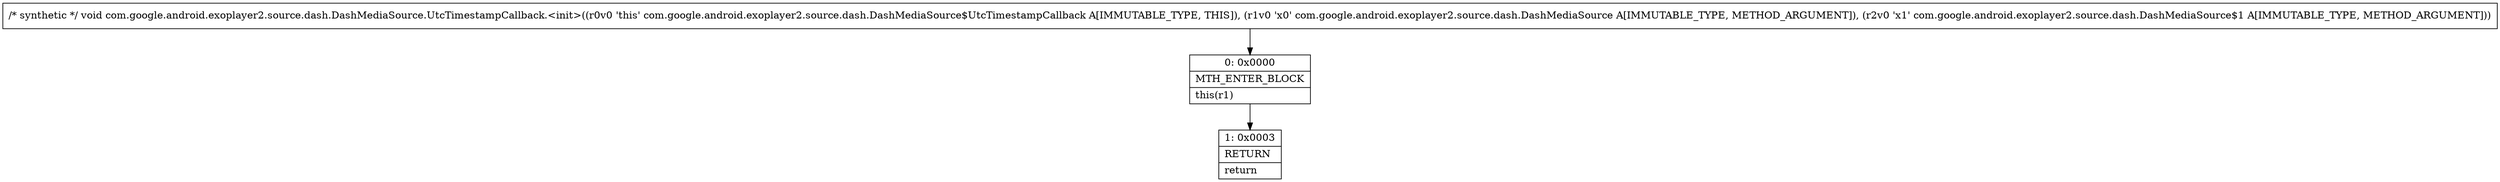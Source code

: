 digraph "CFG forcom.google.android.exoplayer2.source.dash.DashMediaSource.UtcTimestampCallback.\<init\>(Lcom\/google\/android\/exoplayer2\/source\/dash\/DashMediaSource;Lcom\/google\/android\/exoplayer2\/source\/dash\/DashMediaSource$1;)V" {
Node_0 [shape=record,label="{0\:\ 0x0000|MTH_ENTER_BLOCK\l|this(r1)\l}"];
Node_1 [shape=record,label="{1\:\ 0x0003|RETURN\l|return\l}"];
MethodNode[shape=record,label="{\/* synthetic *\/ void com.google.android.exoplayer2.source.dash.DashMediaSource.UtcTimestampCallback.\<init\>((r0v0 'this' com.google.android.exoplayer2.source.dash.DashMediaSource$UtcTimestampCallback A[IMMUTABLE_TYPE, THIS]), (r1v0 'x0' com.google.android.exoplayer2.source.dash.DashMediaSource A[IMMUTABLE_TYPE, METHOD_ARGUMENT]), (r2v0 'x1' com.google.android.exoplayer2.source.dash.DashMediaSource$1 A[IMMUTABLE_TYPE, METHOD_ARGUMENT])) }"];
MethodNode -> Node_0;
Node_0 -> Node_1;
}

